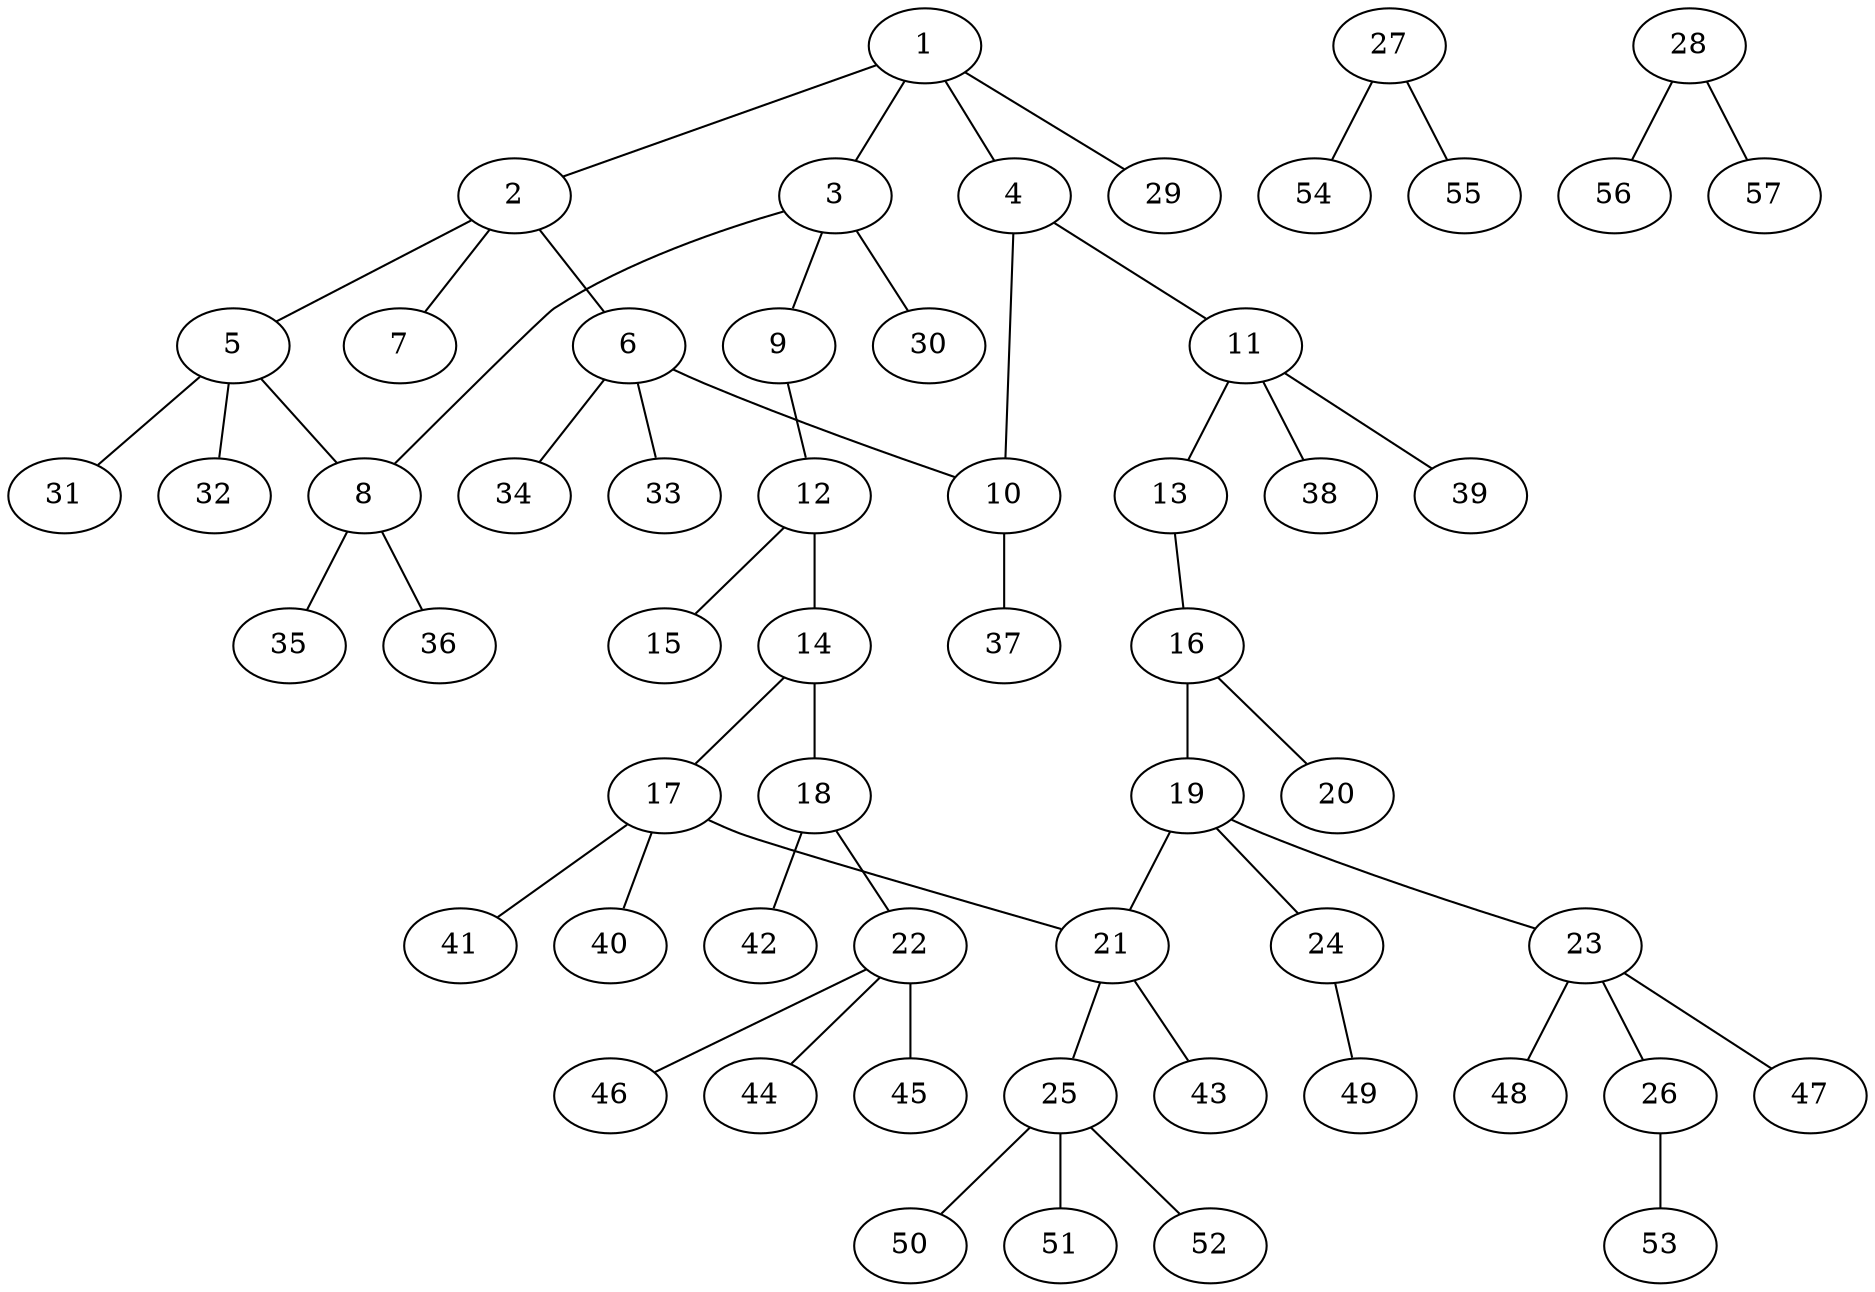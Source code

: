 graph molecule_2930 {
	1	 [chem=C];
	2	 [chem=N];
	1 -- 2	 [valence=1];
	3	 [chem=C];
	1 -- 3	 [valence=1];
	4	 [chem=C];
	1 -- 4	 [valence=1];
	29	 [chem=H];
	1 -- 29	 [valence=1];
	5	 [chem=C];
	2 -- 5	 [valence=1];
	6	 [chem=C];
	2 -- 6	 [valence=1];
	7	 [chem=O];
	2 -- 7	 [valence=1];
	8	 [chem=C];
	3 -- 8	 [valence=1];
	9	 [chem=O];
	3 -- 9	 [valence=1];
	30	 [chem=H];
	3 -- 30	 [valence=1];
	10	 [chem=C];
	4 -- 10	 [valence=2];
	11	 [chem=C];
	4 -- 11	 [valence=1];
	5 -- 8	 [valence=1];
	31	 [chem=H];
	5 -- 31	 [valence=1];
	32	 [chem=H];
	5 -- 32	 [valence=1];
	6 -- 10	 [valence=1];
	33	 [chem=H];
	6 -- 33	 [valence=1];
	34	 [chem=H];
	6 -- 34	 [valence=1];
	35	 [chem=H];
	8 -- 35	 [valence=1];
	36	 [chem=H];
	8 -- 36	 [valence=1];
	12	 [chem=C];
	9 -- 12	 [valence=1];
	37	 [chem=H];
	10 -- 37	 [valence=1];
	13	 [chem=O];
	11 -- 13	 [valence=1];
	38	 [chem=H];
	11 -- 38	 [valence=1];
	39	 [chem=H];
	11 -- 39	 [valence=1];
	14	 [chem=C];
	12 -- 14	 [valence=1];
	15	 [chem=O];
	12 -- 15	 [valence=2];
	16	 [chem=C];
	13 -- 16	 [valence=1];
	17	 [chem=C];
	14 -- 17	 [valence=1];
	18	 [chem=C];
	14 -- 18	 [valence=2];
	19	 [chem=C];
	16 -- 19	 [valence=1];
	20	 [chem=O];
	16 -- 20	 [valence=2];
	21	 [chem=C];
	17 -- 21	 [valence=1];
	40	 [chem=H];
	17 -- 40	 [valence=1];
	41	 [chem=H];
	17 -- 41	 [valence=1];
	22	 [chem=C];
	18 -- 22	 [valence=1];
	42	 [chem=H];
	18 -- 42	 [valence=1];
	19 -- 21	 [valence=1];
	23	 [chem=C];
	19 -- 23	 [valence=1];
	24	 [chem=O];
	19 -- 24	 [valence=1];
	25	 [chem=C];
	21 -- 25	 [valence=1];
	43	 [chem=H];
	21 -- 43	 [valence=1];
	44	 [chem=H];
	22 -- 44	 [valence=1];
	45	 [chem=H];
	22 -- 45	 [valence=1];
	46	 [chem=H];
	22 -- 46	 [valence=1];
	26	 [chem=O];
	23 -- 26	 [valence=1];
	47	 [chem=H];
	23 -- 47	 [valence=1];
	48	 [chem=H];
	23 -- 48	 [valence=1];
	49	 [chem=H];
	24 -- 49	 [valence=1];
	50	 [chem=H];
	25 -- 50	 [valence=1];
	51	 [chem=H];
	25 -- 51	 [valence=1];
	52	 [chem=H];
	25 -- 52	 [valence=1];
	53	 [chem=H];
	26 -- 53	 [valence=1];
	27	 [chem=O];
	54	 [chem=H];
	27 -- 54	 [valence=1];
	55	 [chem=H];
	27 -- 55	 [valence=1];
	28	 [chem=O];
	56	 [chem=H];
	28 -- 56	 [valence=1];
	57	 [chem=H];
	28 -- 57	 [valence=1];
}
